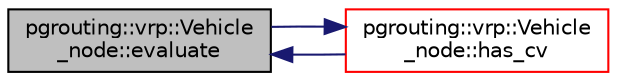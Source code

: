 digraph "pgrouting::vrp::Vehicle_node::evaluate"
{
  edge [fontname="Helvetica",fontsize="10",labelfontname="Helvetica",labelfontsize="10"];
  node [fontname="Helvetica",fontsize="10",shape=record];
  rankdir="LR";
  Node177 [label="pgrouting::vrp::Vehicle\l_node::evaluate",height=0.2,width=0.4,color="black", fillcolor="grey75", style="filled", fontcolor="black"];
  Node177 -> Node178 [dir="back",color="midnightblue",fontsize="10",style="solid",fontname="Helvetica"];
  Node178 [label="pgrouting::vrp::Vehicle\l_node::has_cv",height=0.2,width=0.4,color="red", fillcolor="white", style="filled",URL="$classpgrouting_1_1vrp_1_1Vehicle__node.html#ab2033c2764f192da405b9877ac441772",tooltip="True when not violation. "];
  Node178 -> Node177 [dir="back",color="midnightblue",fontsize="10",style="solid",fontname="Helvetica"];
}

